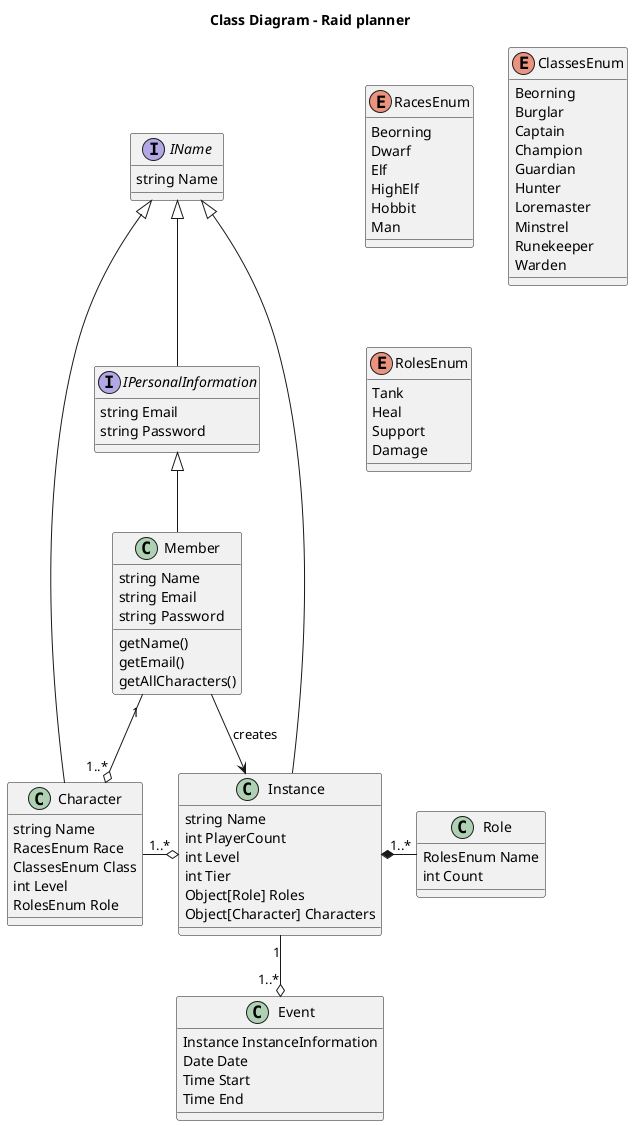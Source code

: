 @startuml

title Class Diagram - Raid planner

interface IName {
  string Name
}
interface IPersonalInformation {
  string Email
  string Password
}

enum RacesEnum {
  Beorning
  Dwarf
  Elf
  HighElf
  Hobbit
  Man
}
enum ClassesEnum {
  Beorning
  Burglar
  Captain
  Champion
  Guardian
  Hunter
  Loremaster
  Minstrel
  Runekeeper
  Warden
}
enum RolesEnum {
  Tank
  Heal
  Support
  Damage
}

class Member {
  string Name
  string Email
  string Password
  getName()
  getEmail()
  getAllCharacters()
}

class Character {
  string Name
  RacesEnum Race
  ClassesEnum Class
  int Level
  RolesEnum Role
}

class Role {
  RolesEnum Name
  int Count
}

class Instance {
  string Name
  int PlayerCount
  int Level
  int Tier
  Object[Role] Roles
  Object[Character] Characters
}

class Event {
  Instance InstanceInformation
  Date Date
  Time Start
  Time End
}

IName <|-- IPersonalInformation
IPersonalInformation <|-- Member
IName <|-- Character
IName <|-- Instance

Member "1" --o "1..*" Character
Character "1..*" -o Instance
Member --> Instance : "creates"
Instance "1" --o "1..*" Event
Instance "1..*" *- Role

@enduml